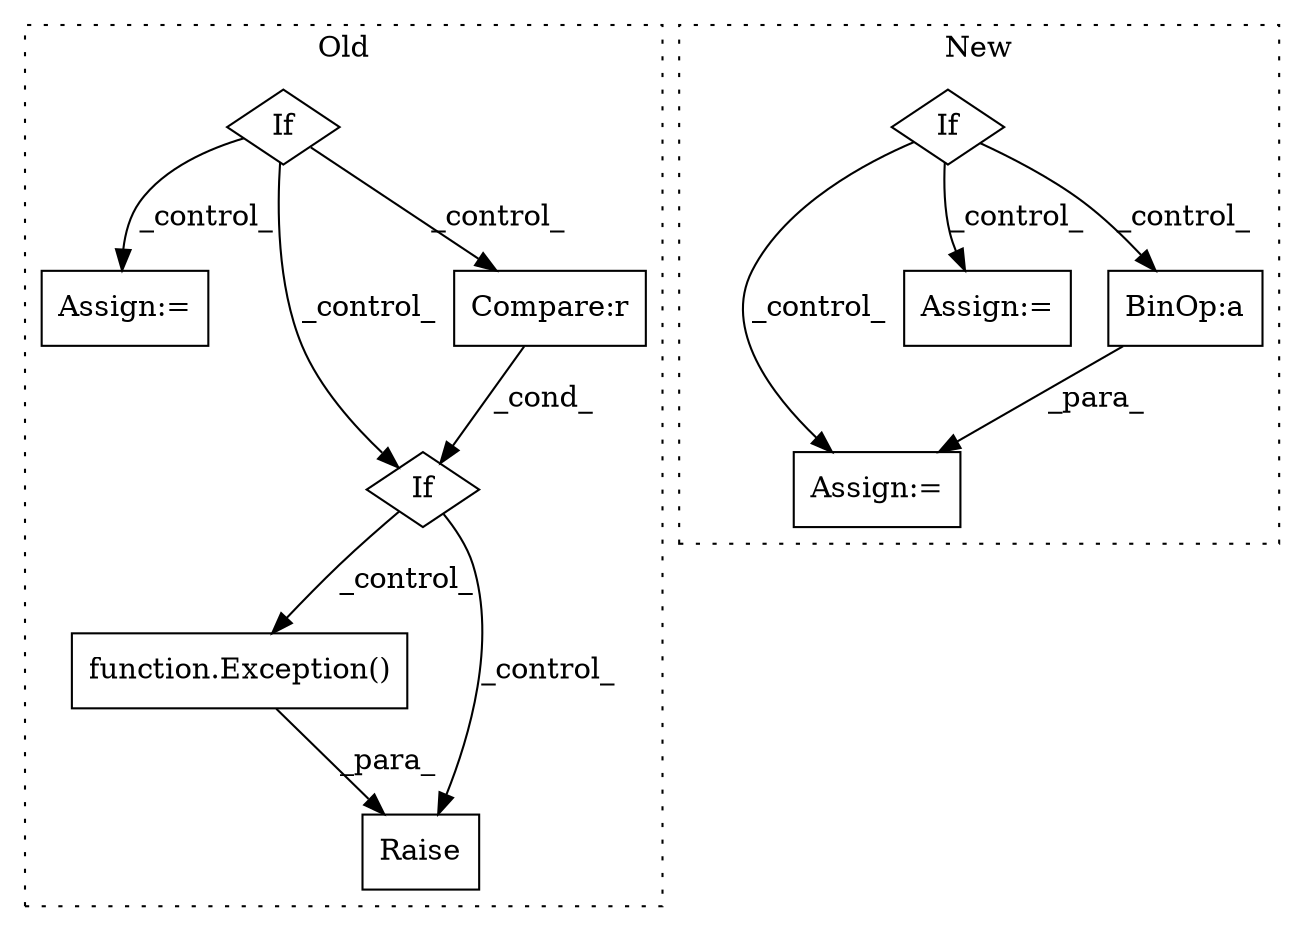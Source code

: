 digraph G {
subgraph cluster0 {
1 [label="function.Exception()" a="75" s="1768,1781" l="10,1" shape="box"];
3 [label="Raise" a="91" s="1762" l="6" shape="box"];
4 [label="If" a="96" s="534" l="3" shape="diamond"];
5 [label="Assign:=" a="68" s="596" l="3" shape="box"];
8 [label="If" a="96" s="1132" l="3" shape="diamond"];
9 [label="Compare:r" a="40" s="1140" l="6" shape="box"];
label = "Old";
style="dotted";
}
subgraph cluster1 {
2 [label="If" a="96" s="623" l="3" shape="diamond"];
6 [label="Assign:=" a="68" s="1893" l="3" shape="box"];
7 [label="Assign:=" a="68" s="1189" l="3" shape="box"];
10 [label="BinOp:a" a="82" s="1810" l="3" shape="box"];
label = "New";
style="dotted";
}
1 -> 3 [label="_para_"];
2 -> 10 [label="_control_"];
2 -> 7 [label="_control_"];
2 -> 6 [label="_control_"];
4 -> 9 [label="_control_"];
4 -> 5 [label="_control_"];
4 -> 8 [label="_control_"];
8 -> 1 [label="_control_"];
8 -> 3 [label="_control_"];
9 -> 8 [label="_cond_"];
10 -> 6 [label="_para_"];
}